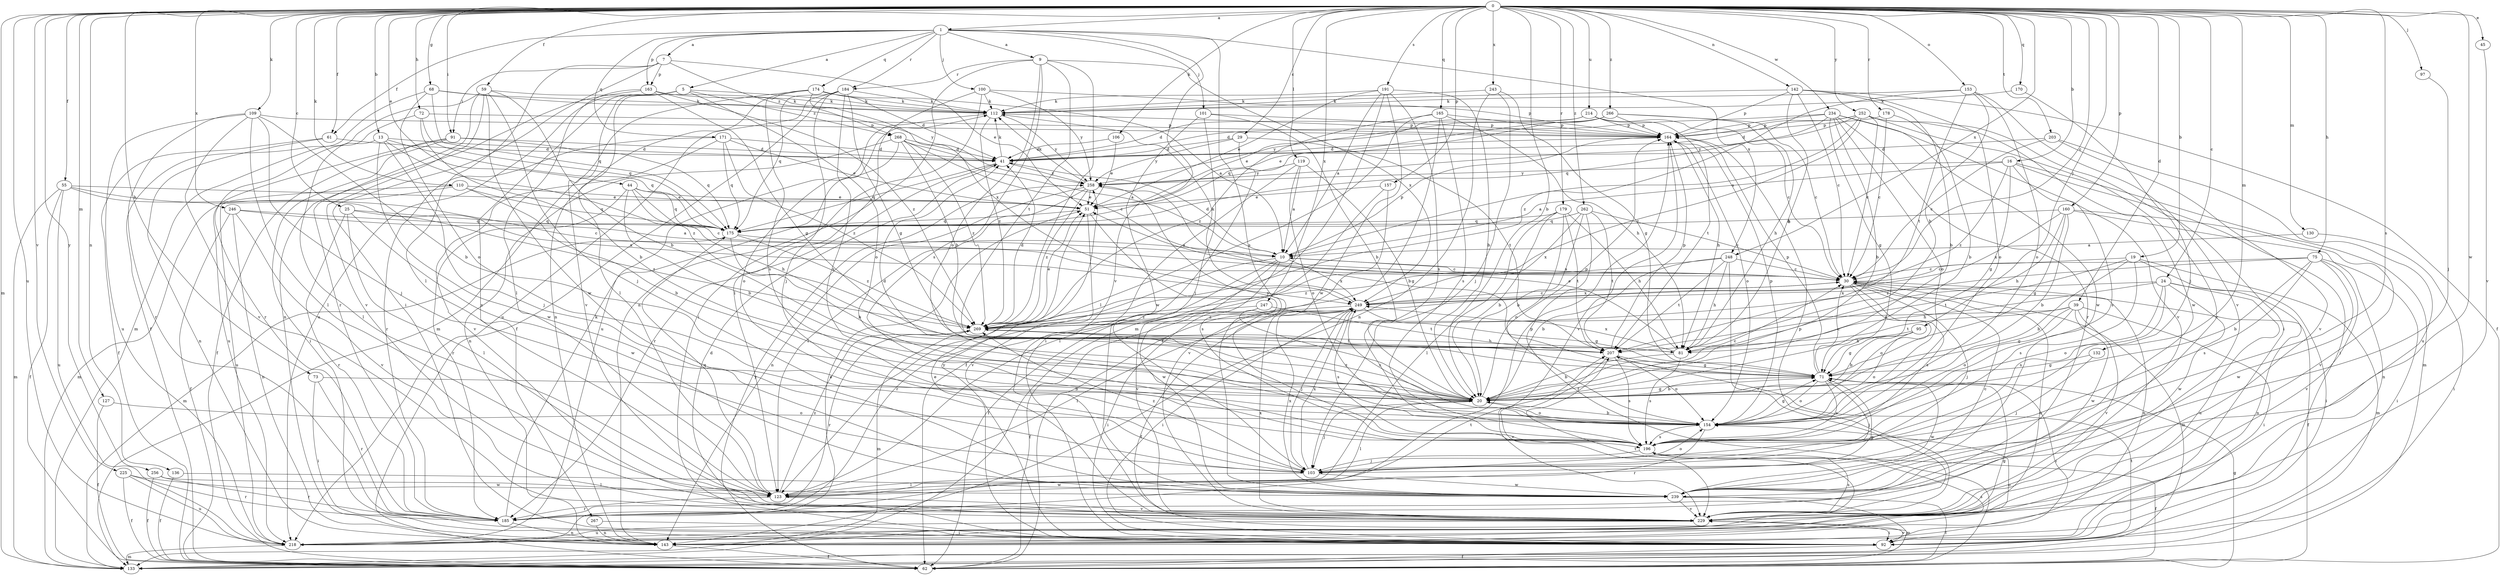 strict digraph  {
0;
1;
5;
7;
9;
10;
13;
16;
19;
20;
24;
25;
29;
30;
39;
41;
44;
45;
51;
55;
59;
61;
62;
68;
71;
72;
73;
75;
81;
91;
92;
95;
97;
100;
101;
103;
106;
109;
110;
112;
119;
123;
127;
130;
132;
133;
136;
142;
143;
153;
154;
157;
160;
163;
164;
165;
170;
171;
174;
175;
178;
179;
184;
185;
191;
196;
203;
207;
214;
218;
225;
229;
234;
239;
243;
246;
247;
248;
249;
252;
256;
258;
262;
266;
267;
268;
269;
0 -> 1  [label=a];
0 -> 13  [label=b];
0 -> 16  [label=b];
0 -> 19  [label=b];
0 -> 20  [label=b];
0 -> 24  [label=c];
0 -> 25  [label=c];
0 -> 29  [label=c];
0 -> 30  [label=c];
0 -> 39  [label=d];
0 -> 44  [label=e];
0 -> 45  [label=e];
0 -> 55  [label=f];
0 -> 59  [label=f];
0 -> 61  [label=f];
0 -> 68  [label=g];
0 -> 72  [label=h];
0 -> 73  [label=h];
0 -> 75  [label=h];
0 -> 91  [label=i];
0 -> 95  [label=j];
0 -> 97  [label=j];
0 -> 106  [label=k];
0 -> 109  [label=k];
0 -> 110  [label=k];
0 -> 119  [label=l];
0 -> 127  [label=m];
0 -> 130  [label=m];
0 -> 132  [label=m];
0 -> 133  [label=m];
0 -> 136  [label=n];
0 -> 142  [label=n];
0 -> 153  [label=o];
0 -> 157  [label=p];
0 -> 160  [label=p];
0 -> 165  [label=q];
0 -> 170  [label=q];
0 -> 178  [label=r];
0 -> 179  [label=r];
0 -> 191  [label=s];
0 -> 196  [label=s];
0 -> 203  [label=t];
0 -> 214  [label=u];
0 -> 218  [label=u];
0 -> 225  [label=v];
0 -> 234  [label=w];
0 -> 239  [label=w];
0 -> 243  [label=x];
0 -> 246  [label=x];
0 -> 247  [label=x];
0 -> 248  [label=x];
0 -> 252  [label=y];
0 -> 256  [label=y];
0 -> 262  [label=z];
0 -> 266  [label=z];
1 -> 5  [label=a];
1 -> 7  [label=a];
1 -> 9  [label=a];
1 -> 61  [label=f];
1 -> 100  [label=j];
1 -> 101  [label=j];
1 -> 163  [label=p];
1 -> 171  [label=q];
1 -> 174  [label=q];
1 -> 184  [label=r];
1 -> 196  [label=s];
1 -> 229  [label=v];
1 -> 248  [label=x];
5 -> 112  [label=k];
5 -> 123  [label=l];
5 -> 154  [label=o];
5 -> 218  [label=u];
5 -> 229  [label=v];
5 -> 267  [label=z];
5 -> 268  [label=z];
7 -> 51  [label=e];
7 -> 91  [label=i];
7 -> 92  [label=i];
7 -> 123  [label=l];
7 -> 163  [label=p];
7 -> 268  [label=z];
9 -> 143  [label=n];
9 -> 154  [label=o];
9 -> 184  [label=r];
9 -> 196  [label=s];
9 -> 207  [label=t];
9 -> 249  [label=x];
9 -> 269  [label=z];
10 -> 30  [label=c];
10 -> 41  [label=d];
10 -> 62  [label=f];
10 -> 164  [label=p];
10 -> 185  [label=r];
10 -> 229  [label=v];
10 -> 239  [label=w];
10 -> 249  [label=x];
13 -> 41  [label=d];
13 -> 103  [label=j];
13 -> 123  [label=l];
13 -> 175  [label=q];
13 -> 239  [label=w];
13 -> 269  [label=z];
16 -> 10  [label=a];
16 -> 71  [label=g];
16 -> 92  [label=i];
16 -> 133  [label=m];
16 -> 196  [label=s];
16 -> 258  [label=y];
16 -> 269  [label=z];
19 -> 20  [label=b];
19 -> 30  [label=c];
19 -> 92  [label=i];
19 -> 133  [label=m];
19 -> 196  [label=s];
19 -> 207  [label=t];
20 -> 30  [label=c];
20 -> 41  [label=d];
20 -> 71  [label=g];
20 -> 103  [label=j];
20 -> 123  [label=l];
20 -> 154  [label=o];
20 -> 164  [label=p];
20 -> 258  [label=y];
20 -> 269  [label=z];
24 -> 81  [label=h];
24 -> 143  [label=n];
24 -> 154  [label=o];
24 -> 196  [label=s];
24 -> 218  [label=u];
24 -> 239  [label=w];
24 -> 249  [label=x];
25 -> 123  [label=l];
25 -> 175  [label=q];
25 -> 185  [label=r];
25 -> 239  [label=w];
25 -> 269  [label=z];
29 -> 41  [label=d];
29 -> 92  [label=i];
29 -> 207  [label=t];
29 -> 258  [label=y];
30 -> 10  [label=a];
30 -> 62  [label=f];
30 -> 103  [label=j];
30 -> 133  [label=m];
30 -> 143  [label=n];
30 -> 154  [label=o];
30 -> 196  [label=s];
30 -> 218  [label=u];
30 -> 249  [label=x];
39 -> 71  [label=g];
39 -> 92  [label=i];
39 -> 154  [label=o];
39 -> 207  [label=t];
39 -> 229  [label=v];
39 -> 239  [label=w];
39 -> 269  [label=z];
41 -> 112  [label=k];
41 -> 175  [label=q];
41 -> 185  [label=r];
41 -> 258  [label=y];
44 -> 20  [label=b];
44 -> 30  [label=c];
44 -> 51  [label=e];
44 -> 81  [label=h];
44 -> 175  [label=q];
44 -> 185  [label=r];
45 -> 229  [label=v];
51 -> 175  [label=q];
51 -> 196  [label=s];
51 -> 229  [label=v];
55 -> 30  [label=c];
55 -> 51  [label=e];
55 -> 62  [label=f];
55 -> 133  [label=m];
55 -> 218  [label=u];
55 -> 249  [label=x];
59 -> 20  [label=b];
59 -> 103  [label=j];
59 -> 112  [label=k];
59 -> 133  [label=m];
59 -> 185  [label=r];
59 -> 229  [label=v];
59 -> 239  [label=w];
61 -> 41  [label=d];
61 -> 62  [label=f];
61 -> 143  [label=n];
62 -> 71  [label=g];
62 -> 258  [label=y];
68 -> 62  [label=f];
68 -> 112  [label=k];
68 -> 154  [label=o];
68 -> 175  [label=q];
68 -> 258  [label=y];
71 -> 20  [label=b];
71 -> 30  [label=c];
71 -> 92  [label=i];
71 -> 103  [label=j];
71 -> 154  [label=o];
71 -> 164  [label=p];
71 -> 196  [label=s];
71 -> 239  [label=w];
72 -> 20  [label=b];
72 -> 164  [label=p];
72 -> 175  [label=q];
72 -> 185  [label=r];
73 -> 20  [label=b];
73 -> 92  [label=i];
73 -> 185  [label=r];
75 -> 20  [label=b];
75 -> 30  [label=c];
75 -> 92  [label=i];
75 -> 196  [label=s];
75 -> 229  [label=v];
75 -> 239  [label=w];
75 -> 269  [label=z];
81 -> 20  [label=b];
81 -> 51  [label=e];
81 -> 196  [label=s];
81 -> 249  [label=x];
91 -> 41  [label=d];
91 -> 62  [label=f];
91 -> 92  [label=i];
91 -> 175  [label=q];
91 -> 218  [label=u];
92 -> 41  [label=d];
92 -> 51  [label=e];
92 -> 62  [label=f];
92 -> 229  [label=v];
92 -> 258  [label=y];
95 -> 20  [label=b];
95 -> 71  [label=g];
95 -> 81  [label=h];
95 -> 154  [label=o];
97 -> 103  [label=j];
100 -> 92  [label=i];
100 -> 112  [label=k];
100 -> 123  [label=l];
100 -> 164  [label=p];
100 -> 258  [label=y];
101 -> 20  [label=b];
101 -> 103  [label=j];
101 -> 164  [label=p];
101 -> 239  [label=w];
103 -> 123  [label=l];
103 -> 154  [label=o];
103 -> 239  [label=w];
103 -> 249  [label=x];
103 -> 269  [label=z];
106 -> 41  [label=d];
106 -> 51  [label=e];
109 -> 20  [label=b];
109 -> 103  [label=j];
109 -> 123  [label=l];
109 -> 164  [label=p];
109 -> 185  [label=r];
109 -> 218  [label=u];
109 -> 229  [label=v];
110 -> 20  [label=b];
110 -> 51  [label=e];
110 -> 133  [label=m];
110 -> 175  [label=q];
110 -> 218  [label=u];
112 -> 164  [label=p];
112 -> 218  [label=u];
112 -> 258  [label=y];
112 -> 269  [label=z];
119 -> 10  [label=a];
119 -> 20  [label=b];
119 -> 62  [label=f];
119 -> 154  [label=o];
119 -> 258  [label=y];
123 -> 71  [label=g];
123 -> 175  [label=q];
123 -> 185  [label=r];
123 -> 207  [label=t];
123 -> 229  [label=v];
123 -> 269  [label=z];
127 -> 62  [label=f];
127 -> 154  [label=o];
130 -> 10  [label=a];
130 -> 92  [label=i];
132 -> 71  [label=g];
132 -> 103  [label=j];
133 -> 207  [label=t];
136 -> 62  [label=f];
136 -> 239  [label=w];
142 -> 20  [label=b];
142 -> 30  [label=c];
142 -> 62  [label=f];
142 -> 81  [label=h];
142 -> 112  [label=k];
142 -> 154  [label=o];
142 -> 164  [label=p];
143 -> 62  [label=f];
143 -> 154  [label=o];
143 -> 196  [label=s];
143 -> 207  [label=t];
153 -> 81  [label=h];
153 -> 112  [label=k];
153 -> 154  [label=o];
153 -> 207  [label=t];
153 -> 229  [label=v];
153 -> 269  [label=z];
154 -> 20  [label=b];
154 -> 71  [label=g];
154 -> 164  [label=p];
154 -> 185  [label=r];
154 -> 196  [label=s];
154 -> 249  [label=x];
157 -> 51  [label=e];
157 -> 123  [label=l];
157 -> 229  [label=v];
160 -> 20  [label=b];
160 -> 71  [label=g];
160 -> 81  [label=h];
160 -> 143  [label=n];
160 -> 175  [label=q];
160 -> 229  [label=v];
160 -> 249  [label=x];
163 -> 71  [label=g];
163 -> 112  [label=k];
163 -> 123  [label=l];
163 -> 143  [label=n];
163 -> 269  [label=z];
164 -> 41  [label=d];
164 -> 81  [label=h];
164 -> 154  [label=o];
164 -> 229  [label=v];
165 -> 62  [label=f];
165 -> 81  [label=h];
165 -> 123  [label=l];
165 -> 164  [label=p];
165 -> 196  [label=s];
165 -> 269  [label=z];
170 -> 103  [label=j];
170 -> 112  [label=k];
171 -> 41  [label=d];
171 -> 51  [label=e];
171 -> 175  [label=q];
171 -> 185  [label=r];
171 -> 229  [label=v];
171 -> 269  [label=z];
174 -> 10  [label=a];
174 -> 41  [label=d];
174 -> 112  [label=k];
174 -> 133  [label=m];
174 -> 143  [label=n];
174 -> 196  [label=s];
174 -> 249  [label=x];
175 -> 10  [label=a];
175 -> 20  [label=b];
175 -> 133  [label=m];
175 -> 269  [label=z];
178 -> 20  [label=b];
178 -> 30  [label=c];
178 -> 164  [label=p];
179 -> 20  [label=b];
179 -> 81  [label=h];
179 -> 123  [label=l];
179 -> 154  [label=o];
179 -> 175  [label=q];
179 -> 207  [label=t];
184 -> 62  [label=f];
184 -> 71  [label=g];
184 -> 103  [label=j];
184 -> 112  [label=k];
184 -> 175  [label=q];
184 -> 196  [label=s];
184 -> 218  [label=u];
185 -> 112  [label=k];
185 -> 143  [label=n];
185 -> 164  [label=p];
191 -> 10  [label=a];
191 -> 20  [label=b];
191 -> 51  [label=e];
191 -> 112  [label=k];
191 -> 133  [label=m];
191 -> 196  [label=s];
191 -> 239  [label=w];
196 -> 62  [label=f];
196 -> 103  [label=j];
203 -> 30  [label=c];
203 -> 41  [label=d];
203 -> 218  [label=u];
203 -> 229  [label=v];
207 -> 71  [label=g];
207 -> 154  [label=o];
207 -> 164  [label=p];
207 -> 196  [label=s];
207 -> 229  [label=v];
214 -> 30  [label=c];
214 -> 41  [label=d];
214 -> 51  [label=e];
214 -> 164  [label=p];
214 -> 207  [label=t];
218 -> 51  [label=e];
218 -> 71  [label=g];
218 -> 133  [label=m];
225 -> 62  [label=f];
225 -> 185  [label=r];
225 -> 218  [label=u];
225 -> 239  [label=w];
229 -> 92  [label=i];
229 -> 164  [label=p];
229 -> 196  [label=s];
229 -> 218  [label=u];
229 -> 249  [label=x];
234 -> 20  [label=b];
234 -> 41  [label=d];
234 -> 71  [label=g];
234 -> 154  [label=o];
234 -> 164  [label=p];
234 -> 175  [label=q];
234 -> 185  [label=r];
234 -> 229  [label=v];
234 -> 239  [label=w];
239 -> 30  [label=c];
239 -> 62  [label=f];
239 -> 133  [label=m];
239 -> 229  [label=v];
239 -> 249  [label=x];
243 -> 71  [label=g];
243 -> 103  [label=j];
243 -> 112  [label=k];
243 -> 143  [label=n];
246 -> 10  [label=a];
246 -> 62  [label=f];
246 -> 143  [label=n];
246 -> 175  [label=q];
246 -> 229  [label=v];
247 -> 62  [label=f];
247 -> 92  [label=i];
247 -> 207  [label=t];
247 -> 269  [label=z];
248 -> 20  [label=b];
248 -> 30  [label=c];
248 -> 81  [label=h];
248 -> 207  [label=t];
248 -> 229  [label=v];
248 -> 269  [label=z];
249 -> 30  [label=c];
249 -> 62  [label=f];
249 -> 71  [label=g];
249 -> 92  [label=i];
249 -> 103  [label=j];
249 -> 112  [label=k];
249 -> 123  [label=l];
249 -> 196  [label=s];
249 -> 269  [label=z];
252 -> 10  [label=a];
252 -> 30  [label=c];
252 -> 41  [label=d];
252 -> 92  [label=i];
252 -> 164  [label=p];
252 -> 185  [label=r];
252 -> 239  [label=w];
252 -> 258  [label=y];
252 -> 269  [label=z];
256 -> 62  [label=f];
256 -> 123  [label=l];
256 -> 185  [label=r];
258 -> 51  [label=e];
258 -> 71  [label=g];
258 -> 112  [label=k];
258 -> 123  [label=l];
258 -> 143  [label=n];
258 -> 269  [label=z];
262 -> 20  [label=b];
262 -> 30  [label=c];
262 -> 62  [label=f];
262 -> 175  [label=q];
262 -> 207  [label=t];
262 -> 249  [label=x];
266 -> 30  [label=c];
266 -> 51  [label=e];
266 -> 81  [label=h];
266 -> 164  [label=p];
266 -> 175  [label=q];
266 -> 258  [label=y];
267 -> 92  [label=i];
267 -> 143  [label=n];
268 -> 10  [label=a];
268 -> 30  [label=c];
268 -> 41  [label=d];
268 -> 81  [label=h];
268 -> 143  [label=n];
268 -> 154  [label=o];
268 -> 269  [label=z];
269 -> 41  [label=d];
269 -> 51  [label=e];
269 -> 81  [label=h];
269 -> 133  [label=m];
269 -> 185  [label=r];
269 -> 207  [label=t];
}
